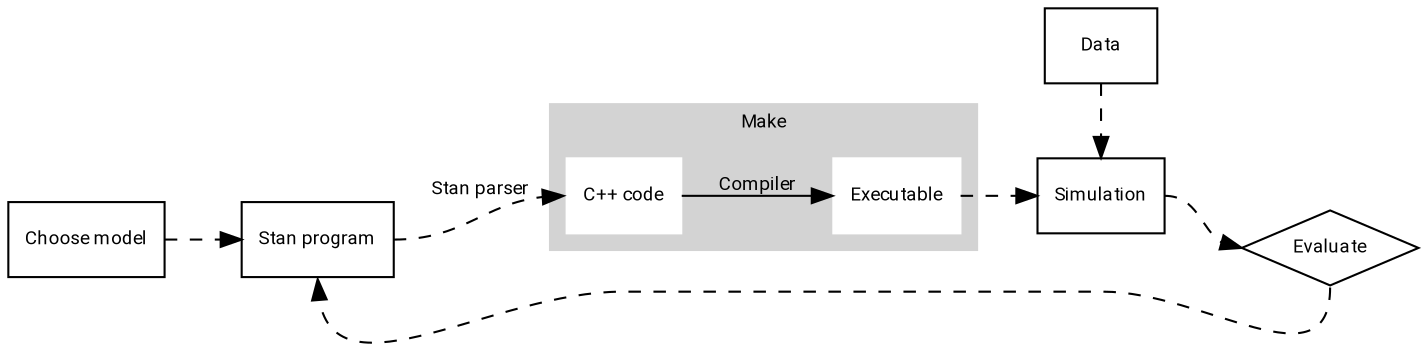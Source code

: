 digraph {
  rankdir="LR"
  // rankdir="TB"
  
  graph [fontname = "Roboto" fontsize = "9"];
  node  [fontname = "Roboto" fontsize = "9"];
  edge  [fontname = "Roboto" fontsize = "9"];

  // nodes
  A [ label="Choose model" shape="box"]
  B [ label="Stan program" shape="box"]
	subgraph cluster_0 {
		label = "Make";
		style=filled;
		color=lightgrey;
		node [style=filled,color=white];
    C [ label="C++ code"     shape="box"]
    D [ label="Executable"   shape="box"]
	}
  E [ label="Simulation"   shape="box"]
  G [ label="Data"         shape="box"]
  F [ label="Evaluate"     shape="diamond"]

  // edges
  A -> B [ style = "dashed" label = ""]
  B:e -> C:w [ style = "dashed" label = "Stan parser"]
	C -> D [ style = "solid" label = "Compiler"]
  D -> E [ style = "dashed" label = ""]
  E:e -> F:w [ style = "dashed" label = ""]
  F:s -> B:s [ style = "dashed" label = ""]
  G -> E [ style = "dashed" label = ""]
  
  // {rank = same; A; B; }
  // {rank = same; C; D;}
  {rank = same; A;}
  {rank = same; G; E;}
  {rank = sink; F;}
}
